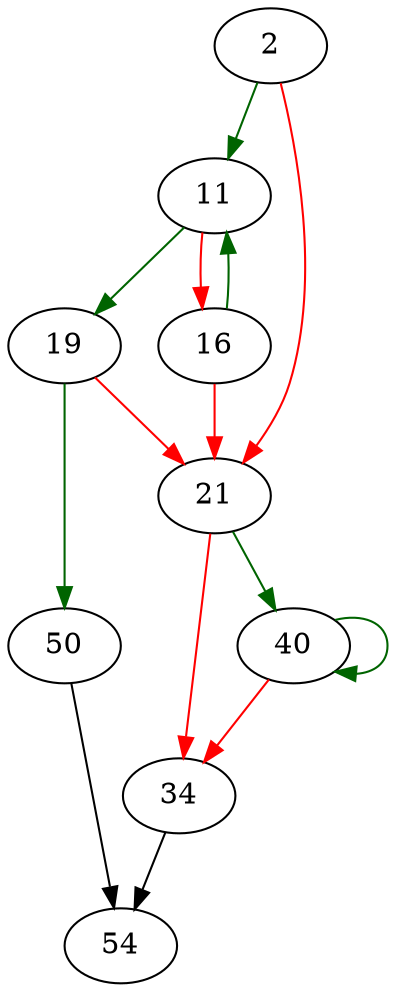 strict digraph "mp_factor_insert" {
	// Node definitions.
	2 [entry=true];
	11;
	21;
	19;
	16;
	50;
	40;
	34;
	54;

	// Edge definitions.
	2 -> 11 [
		color=darkgreen
		cond=true
	];
	2 -> 21 [
		color=red
		cond=false
	];
	11 -> 19 [
		color=darkgreen
		cond=true
	];
	11 -> 16 [
		color=red
		cond=false
	];
	21 -> 40 [
		color=darkgreen
		cond=true
	];
	21 -> 34 [
		color=red
		cond=false
	];
	19 -> 21 [
		color=red
		cond=false
	];
	19 -> 50 [
		color=darkgreen
		cond=true
	];
	16 -> 11 [
		color=darkgreen
		cond=true
	];
	16 -> 21 [
		color=red
		cond=false
	];
	50 -> 54;
	40 -> 40 [
		color=darkgreen
		cond=true
	];
	40 -> 34 [
		color=red
		cond=false
	];
	34 -> 54;
}